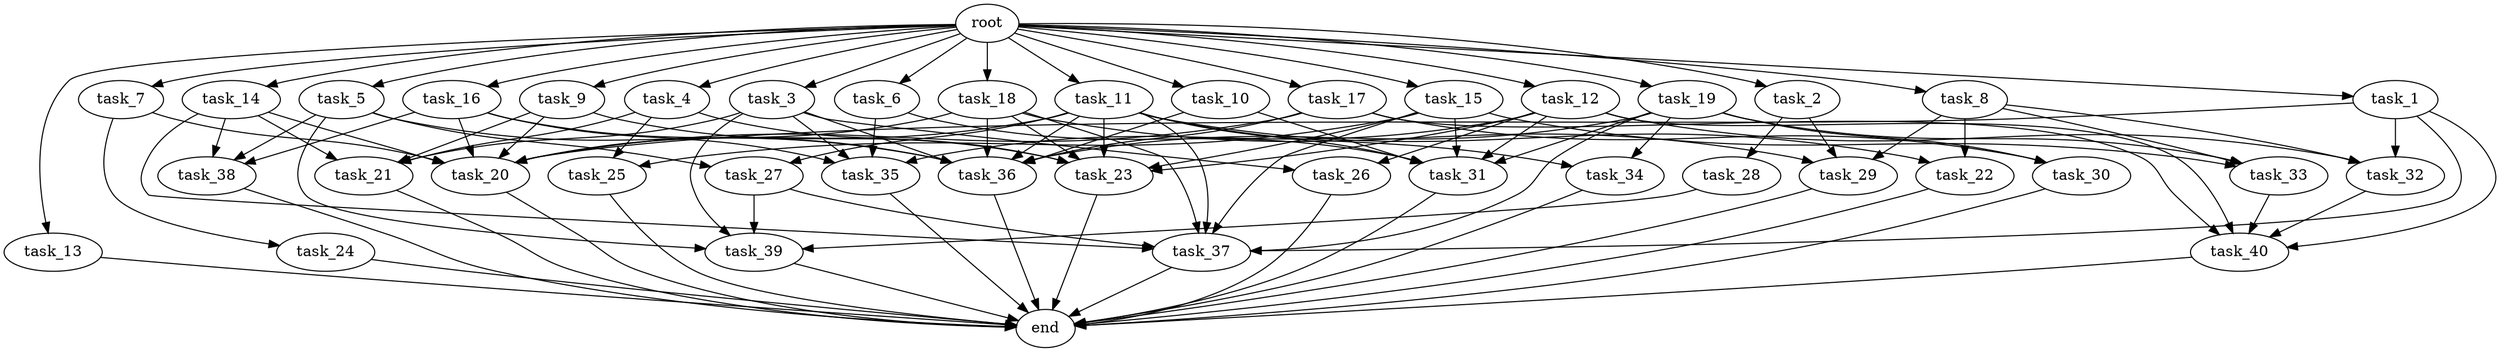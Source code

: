 digraph G {
  root [size="0.000000e+00"];
  task_1 [size="4.180450e+10"];
  task_2 [size="6.714573e+10"];
  task_3 [size="4.884407e+09"];
  task_4 [size="5.764966e+10"];
  task_5 [size="6.430227e+10"];
  task_6 [size="2.117253e+10"];
  task_7 [size="6.190333e+10"];
  task_8 [size="4.894601e+10"];
  task_9 [size="4.872648e+10"];
  task_10 [size="6.037424e+10"];
  task_11 [size="2.161459e+08"];
  task_12 [size="6.461630e+10"];
  task_13 [size="1.838887e+10"];
  task_14 [size="5.818091e+10"];
  task_15 [size="3.416575e+10"];
  task_16 [size="9.954007e+09"];
  task_17 [size="1.463103e+10"];
  task_18 [size="8.417022e+10"];
  task_19 [size="3.766353e+10"];
  task_20 [size="7.179698e+10"];
  task_21 [size="2.808449e+10"];
  task_22 [size="4.922802e+10"];
  task_23 [size="5.141713e+10"];
  task_24 [size="3.685294e+10"];
  task_25 [size="9.698305e+10"];
  task_26 [size="3.091734e+10"];
  task_27 [size="7.271214e+10"];
  task_28 [size="5.794092e+10"];
  task_29 [size="6.216869e+10"];
  task_30 [size="8.985283e+10"];
  task_31 [size="2.269818e+10"];
  task_32 [size="2.857261e+10"];
  task_33 [size="7.796581e+10"];
  task_34 [size="7.269836e+10"];
  task_35 [size="9.774183e+10"];
  task_36 [size="1.368028e+10"];
  task_37 [size="2.344094e+10"];
  task_38 [size="9.623769e+10"];
  task_39 [size="6.509245e+10"];
  task_40 [size="4.687762e+10"];
  end [size="0.000000e+00"];

  root -> task_1 [size="1.000000e-12"];
  root -> task_2 [size="1.000000e-12"];
  root -> task_3 [size="1.000000e-12"];
  root -> task_4 [size="1.000000e-12"];
  root -> task_5 [size="1.000000e-12"];
  root -> task_6 [size="1.000000e-12"];
  root -> task_7 [size="1.000000e-12"];
  root -> task_8 [size="1.000000e-12"];
  root -> task_9 [size="1.000000e-12"];
  root -> task_10 [size="1.000000e-12"];
  root -> task_11 [size="1.000000e-12"];
  root -> task_12 [size="1.000000e-12"];
  root -> task_13 [size="1.000000e-12"];
  root -> task_14 [size="1.000000e-12"];
  root -> task_15 [size="1.000000e-12"];
  root -> task_16 [size="1.000000e-12"];
  root -> task_17 [size="1.000000e-12"];
  root -> task_18 [size="1.000000e-12"];
  root -> task_19 [size="1.000000e-12"];
  task_1 -> task_20 [size="8.974623e+07"];
  task_1 -> task_32 [size="9.524203e+07"];
  task_1 -> task_37 [size="3.348705e+07"];
  task_1 -> task_40 [size="9.375524e+07"];
  task_2 -> task_28 [size="5.794092e+08"];
  task_2 -> task_29 [size="2.072290e+08"];
  task_3 -> task_21 [size="7.021122e+07"];
  task_3 -> task_26 [size="1.545867e+08"];
  task_3 -> task_35 [size="2.443546e+08"];
  task_3 -> task_36 [size="1.710034e+07"];
  task_3 -> task_39 [size="1.627311e+08"];
  task_4 -> task_21 [size="7.021122e+07"];
  task_4 -> task_23 [size="8.569522e+07"];
  task_4 -> task_25 [size="4.849152e+08"];
  task_5 -> task_27 [size="3.635607e+08"];
  task_5 -> task_36 [size="1.710034e+07"];
  task_5 -> task_38 [size="3.207923e+08"];
  task_5 -> task_39 [size="1.627311e+08"];
  task_6 -> task_31 [size="3.783030e+07"];
  task_6 -> task_35 [size="2.443546e+08"];
  task_7 -> task_20 [size="8.974623e+07"];
  task_7 -> task_24 [size="3.685294e+08"];
  task_8 -> task_22 [size="2.461401e+08"];
  task_8 -> task_29 [size="2.072290e+08"];
  task_8 -> task_32 [size="9.524203e+07"];
  task_8 -> task_33 [size="2.598860e+08"];
  task_9 -> task_20 [size="8.974623e+07"];
  task_9 -> task_21 [size="7.021122e+07"];
  task_9 -> task_23 [size="8.569522e+07"];
  task_10 -> task_31 [size="3.783030e+07"];
  task_10 -> task_36 [size="1.710034e+07"];
  task_11 -> task_20 [size="8.974623e+07"];
  task_11 -> task_22 [size="2.461401e+08"];
  task_11 -> task_23 [size="8.569522e+07"];
  task_11 -> task_27 [size="3.635607e+08"];
  task_11 -> task_31 [size="3.783030e+07"];
  task_11 -> task_34 [size="3.634918e+08"];
  task_11 -> task_36 [size="1.710034e+07"];
  task_11 -> task_37 [size="3.348705e+07"];
  task_12 -> task_23 [size="8.569522e+07"];
  task_12 -> task_26 [size="1.545867e+08"];
  task_12 -> task_31 [size="3.783030e+07"];
  task_12 -> task_32 [size="9.524203e+07"];
  task_12 -> task_35 [size="2.443546e+08"];
  task_12 -> task_40 [size="9.375524e+07"];
  task_13 -> end [size="1.000000e-12"];
  task_14 -> task_20 [size="8.974623e+07"];
  task_14 -> task_21 [size="7.021122e+07"];
  task_14 -> task_37 [size="3.348705e+07"];
  task_14 -> task_38 [size="3.207923e+08"];
  task_15 -> task_23 [size="8.569522e+07"];
  task_15 -> task_25 [size="4.849152e+08"];
  task_15 -> task_31 [size="3.783030e+07"];
  task_15 -> task_33 [size="2.598860e+08"];
  task_15 -> task_37 [size="3.348705e+07"];
  task_16 -> task_20 [size="8.974623e+07"];
  task_16 -> task_35 [size="2.443546e+08"];
  task_16 -> task_36 [size="1.710034e+07"];
  task_16 -> task_38 [size="3.207923e+08"];
  task_17 -> task_20 [size="8.974623e+07"];
  task_17 -> task_30 [size="4.492642e+08"];
  task_17 -> task_36 [size="1.710034e+07"];
  task_17 -> task_40 [size="9.375524e+07"];
  task_18 -> task_20 [size="8.974623e+07"];
  task_18 -> task_23 [size="8.569522e+07"];
  task_18 -> task_29 [size="2.072290e+08"];
  task_18 -> task_36 [size="1.710034e+07"];
  task_18 -> task_37 [size="3.348705e+07"];
  task_19 -> task_30 [size="4.492642e+08"];
  task_19 -> task_31 [size="3.783030e+07"];
  task_19 -> task_33 [size="2.598860e+08"];
  task_19 -> task_34 [size="3.634918e+08"];
  task_19 -> task_36 [size="1.710034e+07"];
  task_19 -> task_37 [size="3.348705e+07"];
  task_20 -> end [size="1.000000e-12"];
  task_21 -> end [size="1.000000e-12"];
  task_22 -> end [size="1.000000e-12"];
  task_23 -> end [size="1.000000e-12"];
  task_24 -> end [size="1.000000e-12"];
  task_25 -> end [size="1.000000e-12"];
  task_26 -> end [size="1.000000e-12"];
  task_27 -> task_37 [size="3.348705e+07"];
  task_27 -> task_39 [size="1.627311e+08"];
  task_28 -> task_39 [size="1.627311e+08"];
  task_29 -> end [size="1.000000e-12"];
  task_30 -> end [size="1.000000e-12"];
  task_31 -> end [size="1.000000e-12"];
  task_32 -> task_40 [size="9.375524e+07"];
  task_33 -> task_40 [size="9.375524e+07"];
  task_34 -> end [size="1.000000e-12"];
  task_35 -> end [size="1.000000e-12"];
  task_36 -> end [size="1.000000e-12"];
  task_37 -> end [size="1.000000e-12"];
  task_38 -> end [size="1.000000e-12"];
  task_39 -> end [size="1.000000e-12"];
  task_40 -> end [size="1.000000e-12"];
}
